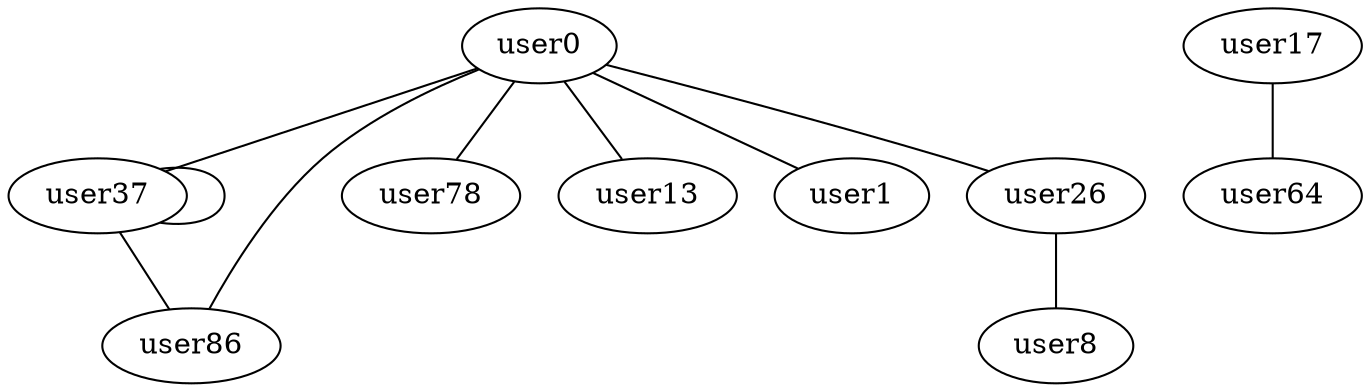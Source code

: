 graph socialnetworkFrontendTest {
    "user37" -- "user86";
    "user0" -- "user78";
    "user37" -- "user37";
    "user0" -- "user13";
    "user0" -- "user1";
    "user17" -- "user64";
    "user0" -- "user86";
    "user0" -- "user37";
    "user26" -- "user8";
    "user0" -- "user26";
}